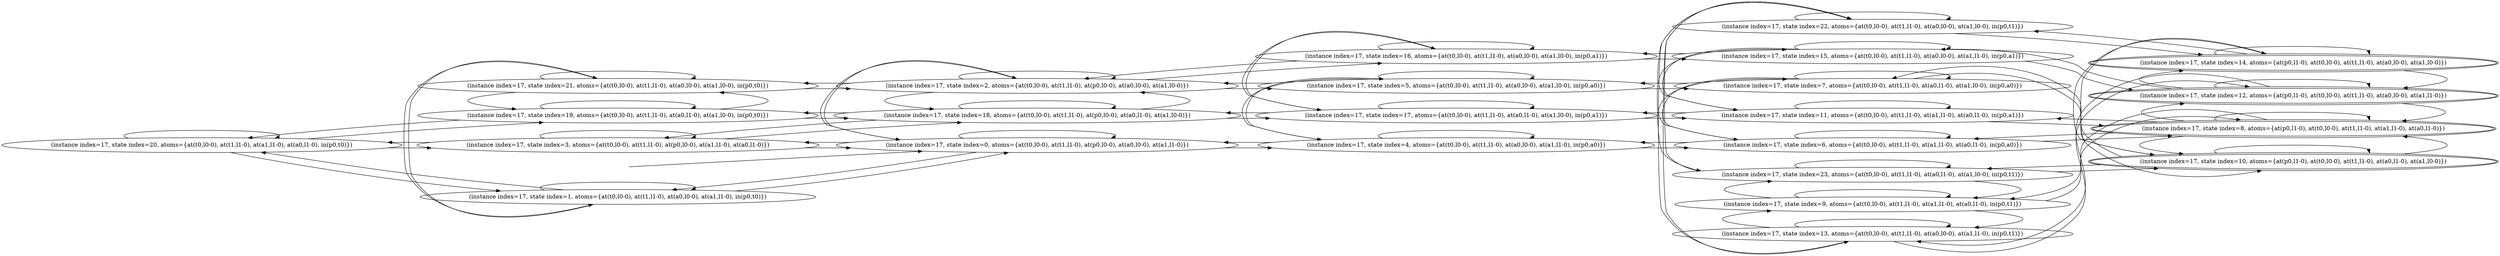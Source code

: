 digraph {
rankdir="LR"
s20[label="(instance index=17, state index=20, atoms={at(t0,l0-0), at(t1,l1-0), at(a1,l1-0), at(a0,l1-0), in(p0,t0)})"]
s19[label="(instance index=17, state index=19, atoms={at(t0,l0-0), at(t1,l1-0), at(a0,l1-0), at(a1,l0-0), in(p0,t0)})"]
s3[label="(instance index=17, state index=3, atoms={at(t0,l0-0), at(t1,l1-0), at(p0,l0-0), at(a1,l1-0), at(a0,l1-0)})"]
s1[label="(instance index=17, state index=1, atoms={at(t0,l0-0), at(t1,l1-0), at(a0,l0-0), at(a1,l1-0), in(p0,t0)})"]
s21[label="(instance index=17, state index=21, atoms={at(t0,l0-0), at(t1,l1-0), at(a0,l0-0), at(a1,l0-0), in(p0,t0)})"]
s18[label="(instance index=17, state index=18, atoms={at(t0,l0-0), at(t1,l1-0), at(p0,l0-0), at(a0,l1-0), at(a1,l0-0)})"]
s0[label="(instance index=17, state index=0, atoms={at(t0,l0-0), at(t1,l1-0), at(p0,l0-0), at(a0,l0-0), at(a1,l1-0)})"]
s2[label="(instance index=17, state index=2, atoms={at(t0,l0-0), at(t1,l1-0), at(p0,l0-0), at(a0,l0-0), at(a1,l0-0)})"]
s17[label="(instance index=17, state index=17, atoms={at(t0,l0-0), at(t1,l1-0), at(a0,l1-0), at(a1,l0-0), in(p0,a1)})"]
s4[label="(instance index=17, state index=4, atoms={at(t0,l0-0), at(t1,l1-0), at(a0,l0-0), at(a1,l1-0), in(p0,a0)})"]
s5[label="(instance index=17, state index=5, atoms={at(t0,l0-0), at(t1,l1-0), at(a0,l0-0), at(a1,l0-0), in(p0,a0)})"]
s16[label="(instance index=17, state index=16, atoms={at(t0,l0-0), at(t1,l1-0), at(a0,l0-0), at(a1,l0-0), in(p0,a1)})"]
s23[label="(instance index=17, state index=23, atoms={at(t0,l0-0), at(t1,l1-0), at(a0,l1-0), at(a1,l0-0), in(p0,t1)})"]
s22[label="(instance index=17, state index=22, atoms={at(t0,l0-0), at(t1,l1-0), at(a0,l0-0), at(a1,l0-0), in(p0,t1)})"]
s9[label="(instance index=17, state index=9, atoms={at(t0,l0-0), at(t1,l1-0), at(a1,l1-0), at(a0,l1-0), in(p0,t1)})"]
s13[label="(instance index=17, state index=13, atoms={at(t0,l0-0), at(t1,l1-0), at(a0,l0-0), at(a1,l1-0), in(p0,t1)})"]
s15[label="(instance index=17, state index=15, atoms={at(t0,l0-0), at(t1,l1-0), at(a0,l0-0), at(a1,l1-0), in(p0,a1)})"]
s7[label="(instance index=17, state index=7, atoms={at(t0,l0-0), at(t1,l1-0), at(a0,l1-0), at(a1,l0-0), in(p0,a0)})"]
s6[label="(instance index=17, state index=6, atoms={at(t0,l0-0), at(t1,l1-0), at(a1,l1-0), at(a0,l1-0), in(p0,a0)})"]
s11[label="(instance index=17, state index=11, atoms={at(t0,l0-0), at(t1,l1-0), at(a1,l1-0), at(a0,l1-0), in(p0,a1)})"]
s14[peripheries=2,label="(instance index=17, state index=14, atoms={at(p0,l1-0), at(t0,l0-0), at(t1,l1-0), at(a0,l0-0), at(a1,l0-0)})"]
s12[peripheries=2,label="(instance index=17, state index=12, atoms={at(p0,l1-0), at(t0,l0-0), at(t1,l1-0), at(a0,l0-0), at(a1,l1-0)})"]
s10[peripheries=2,label="(instance index=17, state index=10, atoms={at(p0,l1-0), at(t0,l0-0), at(t1,l1-0), at(a0,l1-0), at(a1,l0-0)})"]
s8[peripheries=2,label="(instance index=17, state index=8, atoms={at(p0,l1-0), at(t0,l0-0), at(t1,l1-0), at(a1,l1-0), at(a0,l1-0)})"]
Dangling [ label = "", style = invis ]
{ rank = same; Dangling }
Dangling -> s0
{ rank = same; s0}
{ rank = same; s19,s3,s1,s21}
{ rank = same; s18,s0,s2}
{ rank = same; s17,s4,s5,s16}
{ rank = same; s23,s22,s9,s13,s15,s7,s6,s11}
{ rank = same; s14,s12,s10,s8}
{
s20->s20
s20->s19
s20->s1
s20->s3
}
{
s19->s21
s19->s20
s19->s19
s19->s18
s3->s3
s3->s18
s3->s20
s3->s0
s1->s21
s1->s1
s1->s20
s1->s0
s21->s19
s21->s2
s21->s21
s21->s1
}
{
s18->s19
s18->s18
s18->s3
s18->s17
s18->s2
s0->s4
s0->s3
s0->s2
s0->s1
s0->s0
s2->s18
s2->s5
s2->s16
s2->s2
s2->s21
s2->s0
}
{
s17->s18
s17->s17
s17->s11
s17->s16
s4->s6
s4->s4
s4->s5
s4->s0
s5->s5
s5->s4
s5->s7
s5->s2
s16->s15
s16->s2
s16->s17
s16->s16
}
{
s23->s23
s23->s22
s23->s10
s23->s9
s22->s22
s22->s23
s22->s13
s22->s14
s9->s9
s9->s23
s9->s13
s9->s8
s13->s13
s13->s22
s13->s12
s13->s9
s15->s15
s15->s12
s15->s11
s15->s16
s7->s7
s7->s6
s7->s5
s7->s10
s6->s7
s6->s6
s6->s4
s6->s8
s11->s15
s11->s11
s11->s17
s11->s8
}
{
s14->s14
s14->s22
s14->s12
s14->s10
s12->s15
s12->s14
s12->s12
s12->s13
s12->s8
s10->s14
s10->s10
s10->s23
s10->s8
s10->s7
s8->s12
s8->s11
s8->s10
s8->s9
s8->s8
s8->s6
}
}
